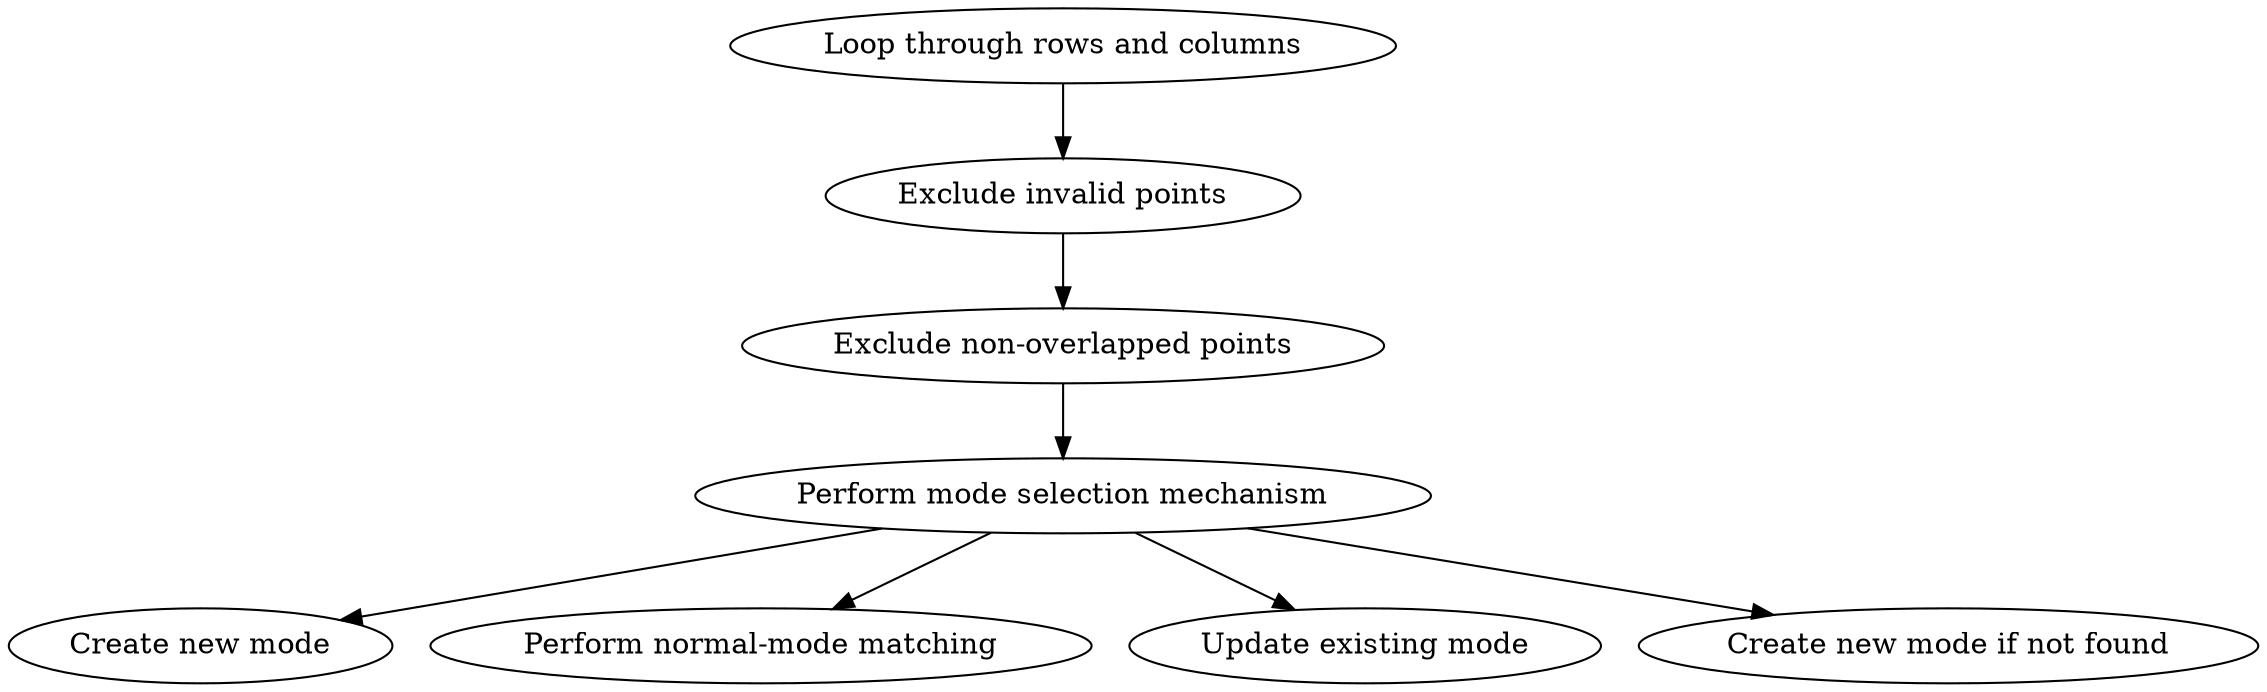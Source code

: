 digraph G {
	A [label="Loop through rows and columns"]
	B [label="Exclude invalid points"]
	C [label="Exclude non-overlapped points"]
	D [label="Perform mode selection mechanism"]
	E [label="Create new mode"]
	F [label="Perform normal-mode matching"]
	G [label="Update existing mode"]
	H [label="Create new mode if not found"]
	A -> B
	B -> C
	C -> D
	D -> E
	D -> F
	D -> G
	D -> H
}
